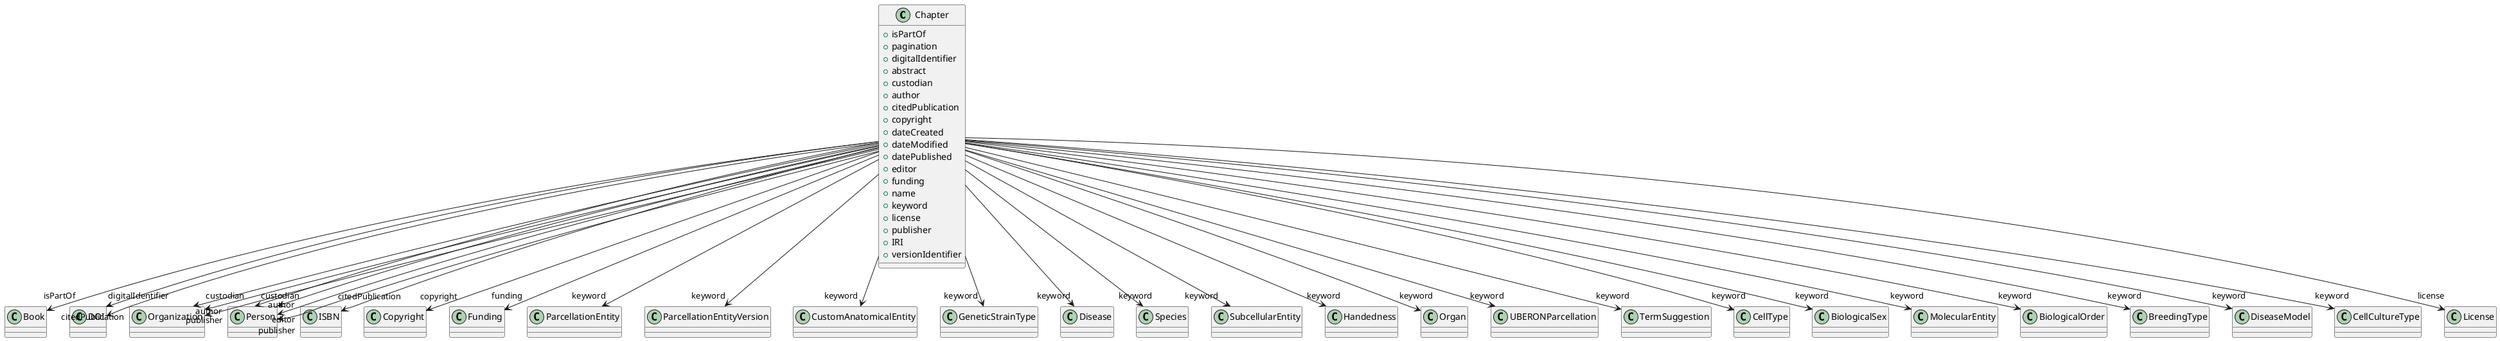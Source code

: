 @startuml
class Chapter {
+isPartOf
+pagination
+digitalIdentifier
+abstract
+custodian
+author
+citedPublication
+copyright
+dateCreated
+dateModified
+datePublished
+editor
+funding
+name
+keyword
+license
+publisher
+IRI
+versionIdentifier

}
Chapter -d-> "isPartOf" Book
Chapter -d-> "digitalIdentifier" DOI
Chapter -d-> "custodian" Organization
Chapter -d-> "custodian" Person
Chapter -d-> "author" Organization
Chapter -d-> "author" Person
Chapter -d-> "citedPublication" DOI
Chapter -d-> "citedPublication" ISBN
Chapter -d-> "copyright" Copyright
Chapter -d-> "editor" Person
Chapter -d-> "funding" Funding
Chapter -d-> "keyword" ParcellationEntity
Chapter -d-> "keyword" ParcellationEntityVersion
Chapter -d-> "keyword" CustomAnatomicalEntity
Chapter -d-> "keyword" GeneticStrainType
Chapter -d-> "keyword" Disease
Chapter -d-> "keyword" Species
Chapter -d-> "keyword" SubcellularEntity
Chapter -d-> "keyword" Handedness
Chapter -d-> "keyword" Organ
Chapter -d-> "keyword" UBERONParcellation
Chapter -d-> "keyword" TermSuggestion
Chapter -d-> "keyword" CellType
Chapter -d-> "keyword" BiologicalSex
Chapter -d-> "keyword" MolecularEntity
Chapter -d-> "keyword" BiologicalOrder
Chapter -d-> "keyword" BreedingType
Chapter -d-> "keyword" DiseaseModel
Chapter -d-> "keyword" CellCultureType
Chapter -d-> "license" License
Chapter -d-> "publisher" Organization
Chapter -d-> "publisher" Person

@enduml
